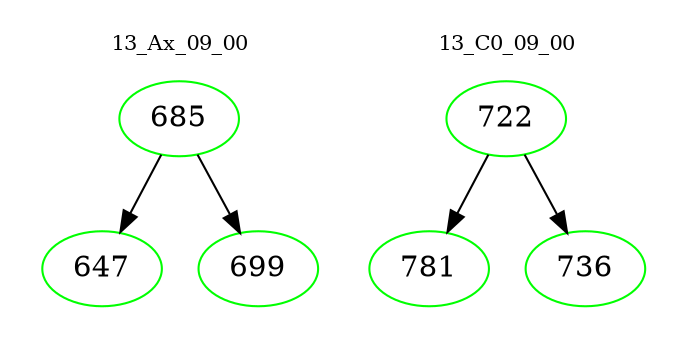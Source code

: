digraph{
subgraph cluster_0 {
color = white
label = "13_Ax_09_00";
fontsize=10;
T0_685 [label="685", color="green"]
T0_685 -> T0_647 [color="black"]
T0_647 [label="647", color="green"]
T0_685 -> T0_699 [color="black"]
T0_699 [label="699", color="green"]
}
subgraph cluster_1 {
color = white
label = "13_C0_09_00";
fontsize=10;
T1_722 [label="722", color="green"]
T1_722 -> T1_781 [color="black"]
T1_781 [label="781", color="green"]
T1_722 -> T1_736 [color="black"]
T1_736 [label="736", color="green"]
}
}
